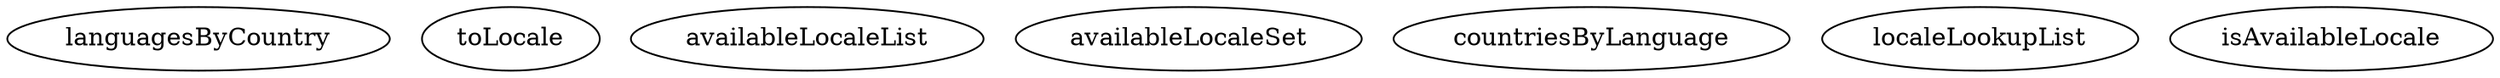 digraph G {
languagesByCountry;
toLocale;
availableLocaleList;
availableLocaleSet;
countriesByLanguage;
localeLookupList;
isAvailableLocale;
}